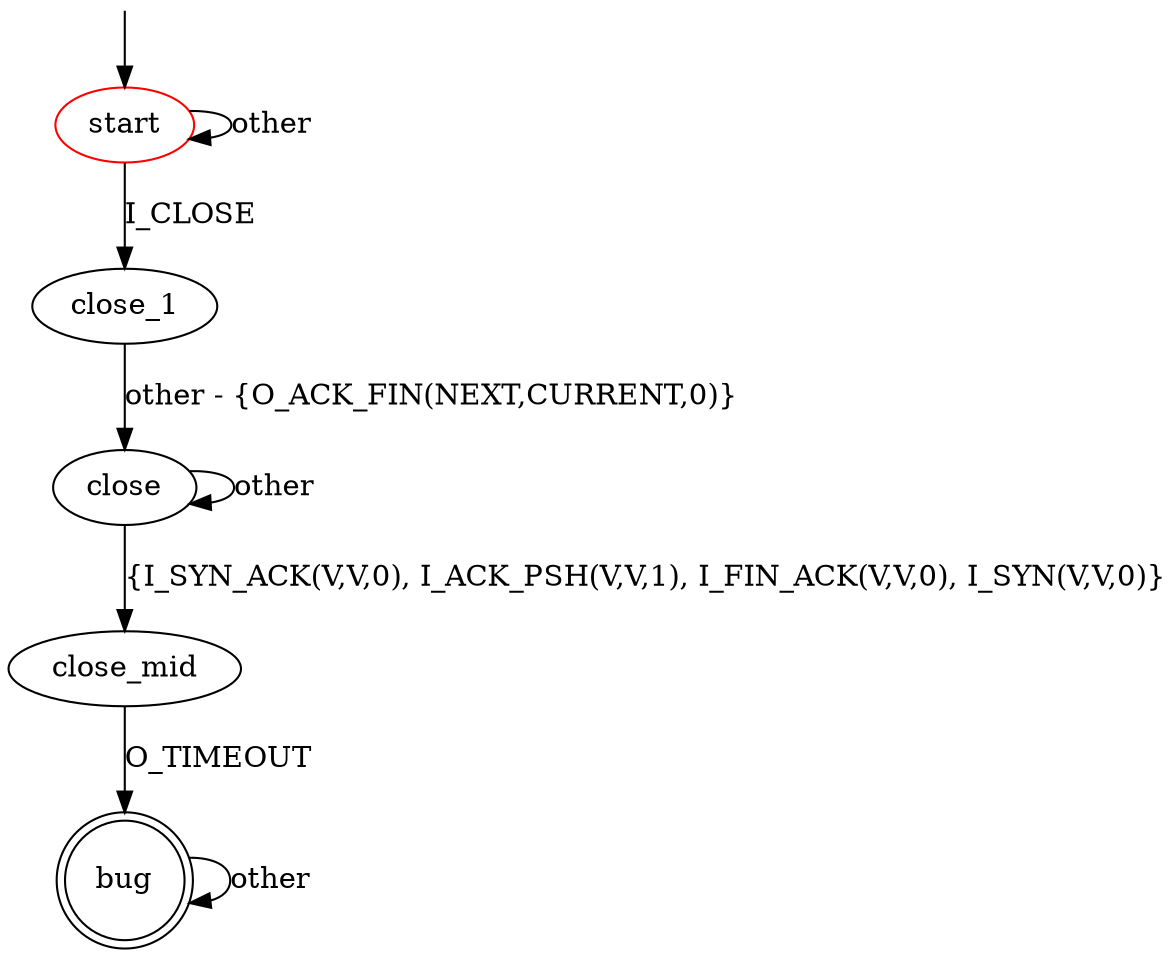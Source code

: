 digraph G {
label=""
start [color="red"]
bug [shape="doublecircle"]

start -> start [label="other"]
start -> close_1 [label="I_CLOSE"]
close_1 -> close [label="other - {O_ACK_FIN(NEXT,CURRENT,0)}"]
close-> close [label="other"]
close -> close_mid [label="{I_SYN_ACK(V,V,0), I_ACK_PSH(V,V,1), I_FIN_ACK(V,V,0), I_SYN(V,V,0)}"]
close_mid -> bug [label="O_TIMEOUT"]


bug -> bug [label="other"]

__start0 [label="" shape="none" width="0" height="0"];
__start0 -> start;
}

